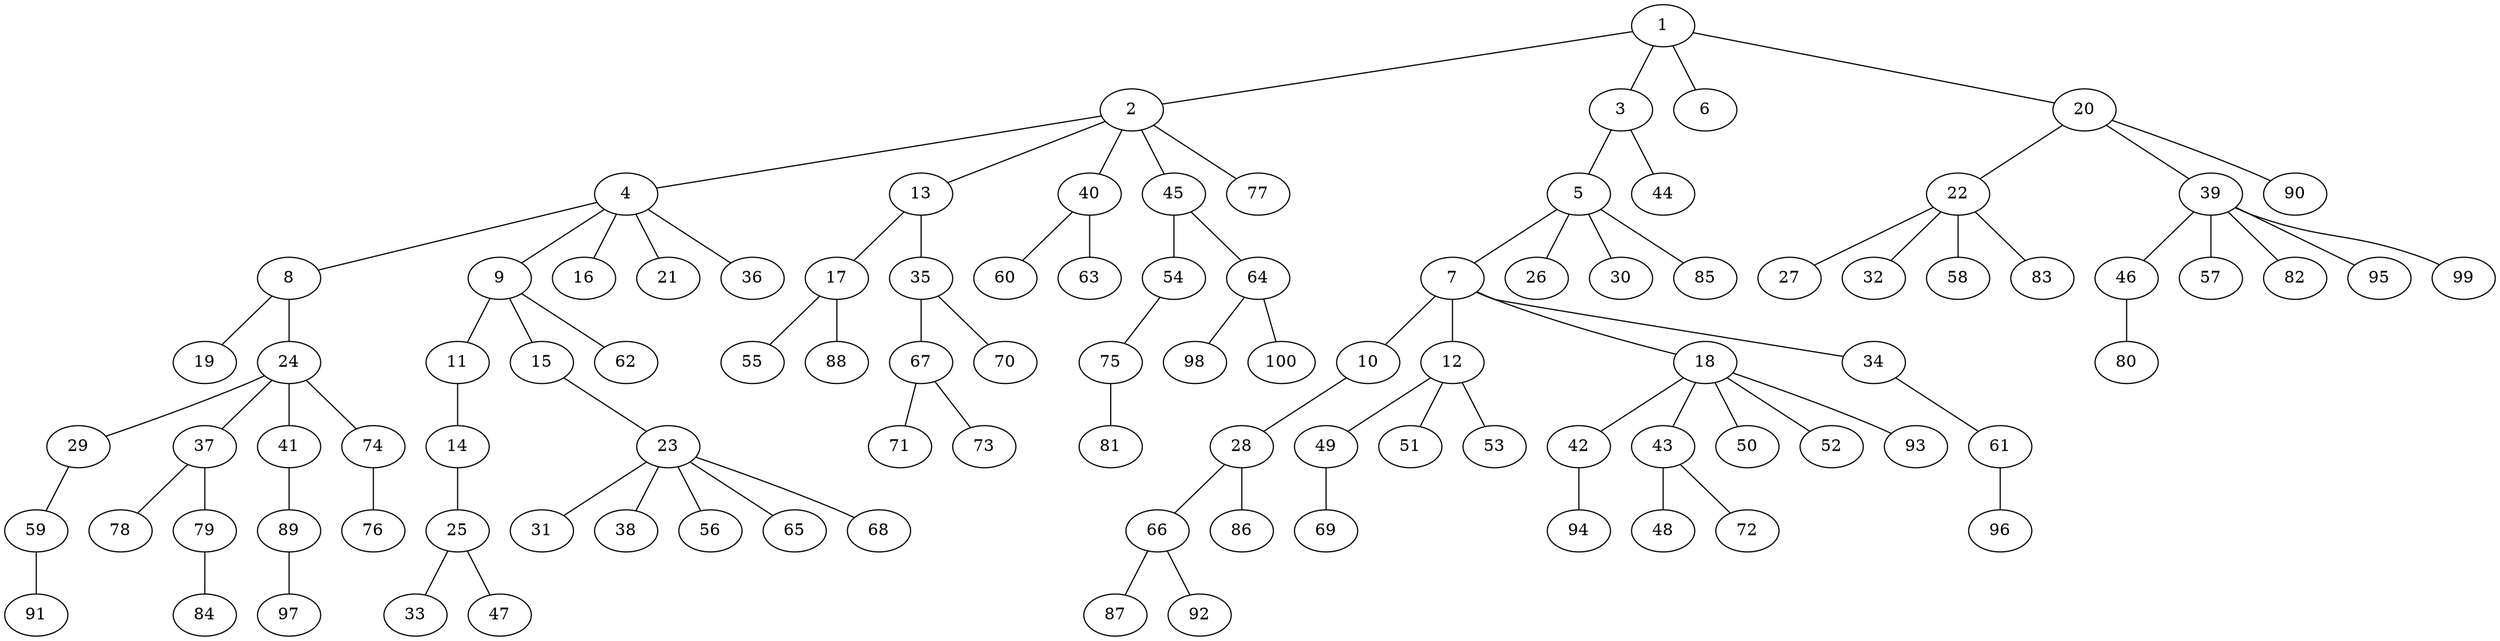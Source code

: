 graph graphname {1--2
1--3
1--6
1--20
2--4
2--13
2--40
2--45
2--77
3--5
3--44
4--8
4--9
4--16
4--21
4--36
5--7
5--26
5--30
5--85
7--10
7--12
7--18
7--34
8--19
8--24
9--11
9--15
9--62
10--28
11--14
12--49
12--51
12--53
13--17
13--35
14--25
15--23
17--55
17--88
18--42
18--43
18--50
18--52
18--93
20--22
20--39
20--90
22--27
22--32
22--58
22--83
23--31
23--38
23--56
23--65
23--68
24--29
24--37
24--41
24--74
25--33
25--47
28--66
28--86
29--59
34--61
35--67
35--70
37--78
37--79
39--46
39--57
39--82
39--95
39--99
40--60
40--63
41--89
42--94
43--48
43--72
45--54
45--64
46--80
49--69
54--75
59--91
61--96
64--98
64--100
66--87
66--92
67--71
67--73
74--76
75--81
79--84
89--97
}